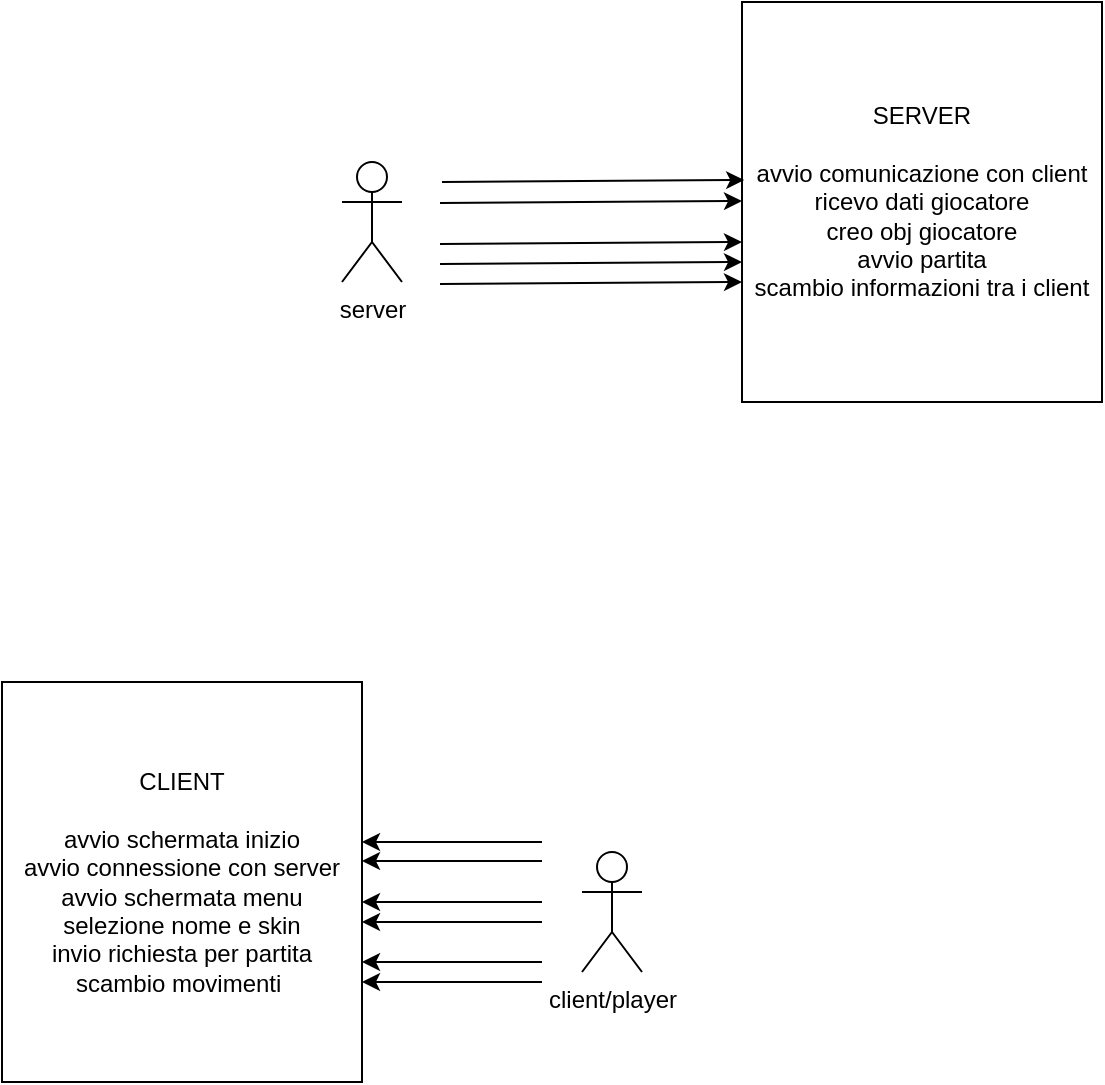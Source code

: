 <mxfile version="22.1.3" type="google">
  <diagram name="Page-1" id="-pguzrtCS5gW9YjcOG4l">
    <mxGraphModel grid="1" page="1" gridSize="10" guides="1" tooltips="1" connect="1" arrows="1" fold="1" pageScale="1" pageWidth="827" pageHeight="1169" math="0" shadow="0">
      <root>
        <mxCell id="0" />
        <mxCell id="1" parent="0" />
        <mxCell id="xMD9nZeg61SSIegEQI4G-1" value="CLIENT&lt;br&gt;&lt;br&gt;avvio schermata inizio&lt;br&gt;avvio connessione con server&lt;br&gt;avvio schermata menu&lt;br&gt;selezione nome e skin&lt;br&gt;invio richiesta per partita&lt;br&gt;scambio movimenti&amp;nbsp;" style="rounded=0;whiteSpace=wrap;html=1;" vertex="1" parent="1">
          <mxGeometry x="150" y="440" width="180" height="200" as="geometry" />
        </mxCell>
        <mxCell id="xMD9nZeg61SSIegEQI4G-2" value="SERVER&lt;br&gt;&lt;br&gt;avvio comunicazione con client&lt;br&gt;ricevo dati giocatore&lt;br&gt;creo obj giocatore&lt;br&gt;avvio partita&lt;br&gt;scambio informazioni tra i client" style="rounded=0;whiteSpace=wrap;html=1;" vertex="1" parent="1">
          <mxGeometry x="520" y="100" width="180" height="200" as="geometry" />
        </mxCell>
        <mxCell id="xMD9nZeg61SSIegEQI4G-3" value="server" style="shape=umlActor;verticalLabelPosition=bottom;verticalAlign=top;html=1;outlineConnect=0;" vertex="1" parent="1">
          <mxGeometry x="320" y="180" width="30" height="60" as="geometry" />
        </mxCell>
        <mxCell id="xMD9nZeg61SSIegEQI4G-4" value="" style="endArrow=classic;html=1;rounded=0;entryX=0.006;entryY=0.445;entryDx=0;entryDy=0;entryPerimeter=0;" edge="1" parent="1" target="xMD9nZeg61SSIegEQI4G-2">
          <mxGeometry width="50" height="50" relative="1" as="geometry">
            <mxPoint x="370" y="190" as="sourcePoint" />
            <mxPoint x="390" y="140" as="targetPoint" />
          </mxGeometry>
        </mxCell>
        <mxCell id="xMD9nZeg61SSIegEQI4G-5" value="" style="endArrow=classic;html=1;rounded=0;entryX=0.006;entryY=0.445;entryDx=0;entryDy=0;entryPerimeter=0;" edge="1" parent="1">
          <mxGeometry width="50" height="50" relative="1" as="geometry">
            <mxPoint x="369" y="200.5" as="sourcePoint" />
            <mxPoint x="520" y="199.5" as="targetPoint" />
          </mxGeometry>
        </mxCell>
        <mxCell id="xMD9nZeg61SSIegEQI4G-6" value="" style="endArrow=classic;html=1;rounded=0;entryX=0.006;entryY=0.445;entryDx=0;entryDy=0;entryPerimeter=0;" edge="1" parent="1">
          <mxGeometry width="50" height="50" relative="1" as="geometry">
            <mxPoint x="369" y="221" as="sourcePoint" />
            <mxPoint x="520" y="220" as="targetPoint" />
          </mxGeometry>
        </mxCell>
        <mxCell id="xMD9nZeg61SSIegEQI4G-7" value="" style="endArrow=classic;html=1;rounded=0;entryX=0.006;entryY=0.445;entryDx=0;entryDy=0;entryPerimeter=0;" edge="1" parent="1">
          <mxGeometry width="50" height="50" relative="1" as="geometry">
            <mxPoint x="369" y="231" as="sourcePoint" />
            <mxPoint x="520" y="230" as="targetPoint" />
          </mxGeometry>
        </mxCell>
        <mxCell id="xMD9nZeg61SSIegEQI4G-8" value="" style="endArrow=classic;html=1;rounded=0;entryX=0.006;entryY=0.445;entryDx=0;entryDy=0;entryPerimeter=0;" edge="1" parent="1">
          <mxGeometry width="50" height="50" relative="1" as="geometry">
            <mxPoint x="369" y="241" as="sourcePoint" />
            <mxPoint x="520" y="240" as="targetPoint" />
          </mxGeometry>
        </mxCell>
        <mxCell id="xMD9nZeg61SSIegEQI4G-9" value="client/player" style="shape=umlActor;verticalLabelPosition=bottom;verticalAlign=top;html=1;outlineConnect=0;" vertex="1" parent="1">
          <mxGeometry x="440" y="525" width="30" height="60" as="geometry" />
        </mxCell>
        <mxCell id="xMD9nZeg61SSIegEQI4G-10" value="" style="endArrow=classic;html=1;rounded=0;" edge="1" parent="1">
          <mxGeometry width="50" height="50" relative="1" as="geometry">
            <mxPoint x="420" y="520" as="sourcePoint" />
            <mxPoint x="330" y="520" as="targetPoint" />
          </mxGeometry>
        </mxCell>
        <mxCell id="xMD9nZeg61SSIegEQI4G-11" value="" style="endArrow=classic;html=1;rounded=0;" edge="1" parent="1">
          <mxGeometry width="50" height="50" relative="1" as="geometry">
            <mxPoint x="420" y="529.5" as="sourcePoint" />
            <mxPoint x="330" y="529.5" as="targetPoint" />
          </mxGeometry>
        </mxCell>
        <mxCell id="xMD9nZeg61SSIegEQI4G-12" value="" style="endArrow=classic;html=1;rounded=0;" edge="1" parent="1">
          <mxGeometry width="50" height="50" relative="1" as="geometry">
            <mxPoint x="420" y="550" as="sourcePoint" />
            <mxPoint x="330" y="550" as="targetPoint" />
          </mxGeometry>
        </mxCell>
        <mxCell id="xMD9nZeg61SSIegEQI4G-13" value="" style="endArrow=classic;html=1;rounded=0;" edge="1" parent="1">
          <mxGeometry width="50" height="50" relative="1" as="geometry">
            <mxPoint x="420" y="560" as="sourcePoint" />
            <mxPoint x="330" y="560" as="targetPoint" />
          </mxGeometry>
        </mxCell>
        <mxCell id="xMD9nZeg61SSIegEQI4G-14" value="" style="endArrow=classic;html=1;rounded=0;" edge="1" parent="1">
          <mxGeometry width="50" height="50" relative="1" as="geometry">
            <mxPoint x="420" y="580" as="sourcePoint" />
            <mxPoint x="330" y="580" as="targetPoint" />
          </mxGeometry>
        </mxCell>
        <mxCell id="xMD9nZeg61SSIegEQI4G-15" value="" style="endArrow=classic;html=1;rounded=0;" edge="1" parent="1">
          <mxGeometry width="50" height="50" relative="1" as="geometry">
            <mxPoint x="420" y="590" as="sourcePoint" />
            <mxPoint x="330" y="590" as="targetPoint" />
          </mxGeometry>
        </mxCell>
      </root>
    </mxGraphModel>
  </diagram>
</mxfile>
